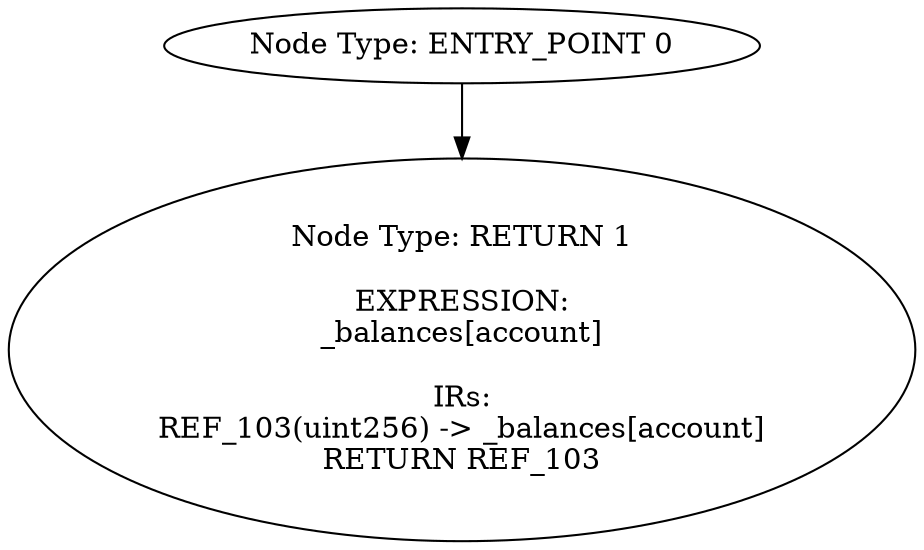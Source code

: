 digraph{
0[label="Node Type: ENTRY_POINT 0
"];
0->1;
1[label="Node Type: RETURN 1

EXPRESSION:
_balances[account]

IRs:
REF_103(uint256) -> _balances[account]
RETURN REF_103"];
}

